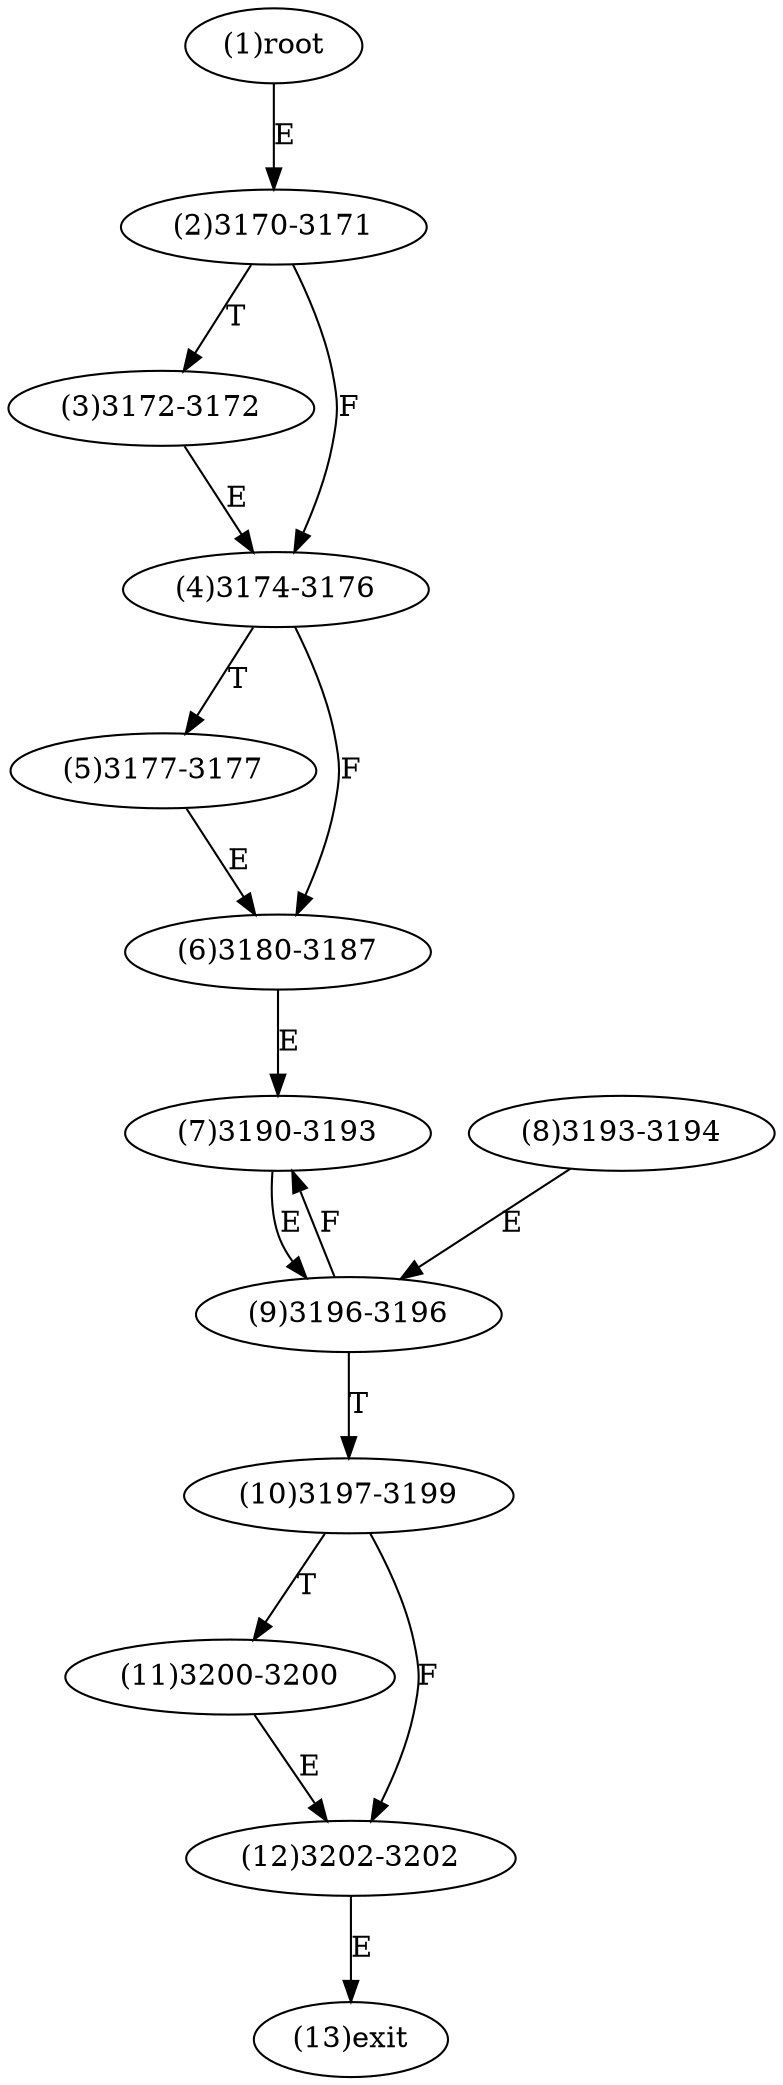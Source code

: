 digraph "" { 
1[ label="(1)root"];
2[ label="(2)3170-3171"];
3[ label="(3)3172-3172"];
4[ label="(4)3174-3176"];
5[ label="(5)3177-3177"];
6[ label="(6)3180-3187"];
7[ label="(7)3190-3193"];
8[ label="(8)3193-3194"];
9[ label="(9)3196-3196"];
10[ label="(10)3197-3199"];
11[ label="(11)3200-3200"];
12[ label="(12)3202-3202"];
13[ label="(13)exit"];
1->2[ label="E"];
2->4[ label="F"];
2->3[ label="T"];
3->4[ label="E"];
4->6[ label="F"];
4->5[ label="T"];
5->6[ label="E"];
6->7[ label="E"];
7->9[ label="E"];
8->9[ label="E"];
9->7[ label="F"];
9->10[ label="T"];
10->12[ label="F"];
10->11[ label="T"];
11->12[ label="E"];
12->13[ label="E"];
}